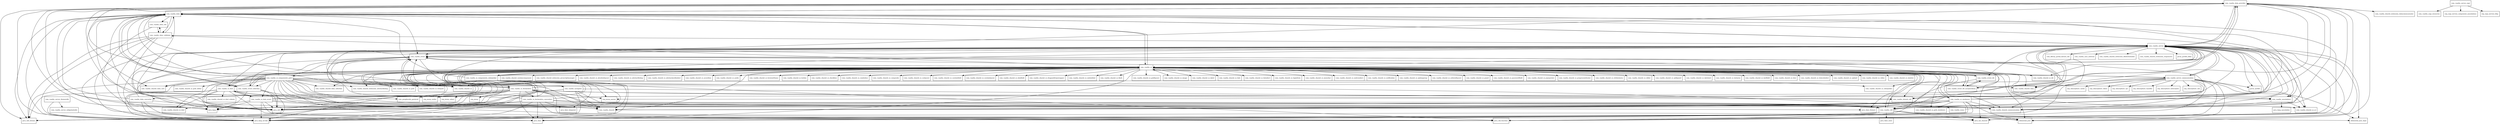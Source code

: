 digraph vaadin_server_8_4_0_alpha1_package_dependencies {
  node [shape = box, fontsize=10.0];
  com_vaadin_annotations -> com_vaadin_shared_communication;
  com_vaadin_annotations -> com_vaadin_shared_ui_ui;
  com_vaadin_annotations -> java_lang_annotation;
  com_vaadin_data -> com_googlecode_gentyref;
  com_vaadin_data -> com_vaadin_annotations;
  com_vaadin_data -> com_vaadin_data_provider;
  com_vaadin_data -> com_vaadin_data_util;
  com_vaadin_data -> com_vaadin_data_validator;
  com_vaadin_data -> com_vaadin_event;
  com_vaadin_data -> com_vaadin_event_selection;
  com_vaadin_data -> com_vaadin_server;
  com_vaadin_data -> com_vaadin_shared;
  com_vaadin_data -> com_vaadin_shared_ui;
  com_vaadin_data -> com_vaadin_shared_util;
  com_vaadin_data -> com_vaadin_ui;
  com_vaadin_data -> com_vaadin_util;
  com_vaadin_data -> java_lang;
  com_vaadin_data -> java_lang_invoke;
  com_vaadin_data -> java_util;
  com_vaadin_data -> java_util_function;
  com_vaadin_data -> java_util_stream;
  com_vaadin_data_converter -> com_vaadin_data;
  com_vaadin_data_converter -> com_vaadin_server;
  com_vaadin_data_converter -> java_lang_invoke;
  com_vaadin_data_converter -> java_time;
  com_vaadin_data_converter -> java_util;
  com_vaadin_data_provider -> com_vaadin_data;
  com_vaadin_data_provider -> com_vaadin_event;
  com_vaadin_data_provider -> com_vaadin_server;
  com_vaadin_data_provider -> com_vaadin_shared;
  com_vaadin_data_provider -> com_vaadin_shared_communication;
  com_vaadin_data_provider -> com_vaadin_shared_data;
  com_vaadin_data_provider -> com_vaadin_shared_data_sort;
  com_vaadin_data_provider -> com_vaadin_shared_extension_datacommunicator;
  com_vaadin_data_provider -> com_vaadin_ui;
  com_vaadin_data_provider -> elemental_json;
  com_vaadin_data_provider -> java_lang;
  com_vaadin_data_provider -> java_lang_invoke;
  com_vaadin_data_provider -> java_util;
  com_vaadin_data_provider -> java_util_function;
  com_vaadin_data_provider -> java_util_stream;
  com_vaadin_data_util -> com_vaadin_data_validator;
  com_vaadin_data_util -> java_lang;
  com_vaadin_data_validator -> com_vaadin_data;
  com_vaadin_data_validator -> com_vaadin_data_util;
  com_vaadin_data_validator -> com_vaadin_server;
  com_vaadin_data_validator -> java_lang_invoke;
  com_vaadin_data_validator -> java_time;
  com_vaadin_data_validator -> java_util;
  com_vaadin_data_validator -> java_util_function;
  com_vaadin_data_validator -> java_util_stream;
  com_vaadin_event -> com_vaadin_server;
  com_vaadin_event -> com_vaadin_shared;
  com_vaadin_event -> com_vaadin_shared_communication;
  com_vaadin_event -> com_vaadin_shared_ui;
  com_vaadin_event -> com_vaadin_ui;
  com_vaadin_event -> com_vaadin_util;
  com_vaadin_event -> java_lang;
  com_vaadin_event -> java_lang_invoke;
  com_vaadin_event -> java_util;
  com_vaadin_event_dd -> com_vaadin_event;
  com_vaadin_event_dd -> com_vaadin_event_dd_acceptcriteria;
  com_vaadin_event_dd -> com_vaadin_shared;
  com_vaadin_event_dd -> com_vaadin_ui;
  com_vaadin_event_dd_acceptcriteria -> com_vaadin_event;
  com_vaadin_event_dd_acceptcriteria -> com_vaadin_event_dd;
  com_vaadin_event_dd_acceptcriteria -> com_vaadin_server;
  com_vaadin_event_dd_acceptcriteria -> com_vaadin_ui;
  com_vaadin_event_selection -> com_vaadin_data;
  com_vaadin_event_selection -> com_vaadin_event;
  com_vaadin_event_selection -> com_vaadin_ui;
  com_vaadin_event_selection -> com_vaadin_util;
  com_vaadin_event_selection -> java_lang;
  com_vaadin_event_selection -> java_util;
  com_vaadin_event_selection -> java_util_stream;
  com_vaadin_icons -> com_vaadin_server;
  com_vaadin_navigator -> com_vaadin_server;
  com_vaadin_navigator -> com_vaadin_shared;
  com_vaadin_navigator -> com_vaadin_shared_util;
  com_vaadin_navigator -> com_vaadin_ui;
  com_vaadin_navigator -> com_vaadin_util;
  com_vaadin_navigator -> java_lang;
  com_vaadin_navigator -> java_lang_invoke;
  com_vaadin_navigator -> java_util;
  com_vaadin_server -> com_liferay_portal_kernel_util;
  com_vaadin_server -> com_vaadin_annotations;
  com_vaadin_server -> com_vaadin_data;
  com_vaadin_server -> com_vaadin_data_provider;
  com_vaadin_server -> com_vaadin_event;
  com_vaadin_server -> com_vaadin_event_dd;
  com_vaadin_server -> com_vaadin_event_dd_acceptcriteria;
  com_vaadin_server -> com_vaadin_sass_internal;
  com_vaadin_server -> com_vaadin_server_communication;
  com_vaadin_server -> com_vaadin_shared;
  com_vaadin_server -> com_vaadin_shared_communication;
  com_vaadin_server -> com_vaadin_shared_extension_filedownloader;
  com_vaadin_server -> com_vaadin_shared_extension_responsive;
  com_vaadin_server -> com_vaadin_shared_ui;
  com_vaadin_server -> com_vaadin_shared_ui_dd;
  com_vaadin_server -> com_vaadin_shared_ui_ui;
  com_vaadin_server -> com_vaadin_shared_util;
  com_vaadin_server -> com_vaadin_ui;
  com_vaadin_server -> com_vaadin_util;
  com_vaadin_server -> elemental_json;
  com_vaadin_server -> elemental_json_impl;
  com_vaadin_server -> java_lang;
  com_vaadin_server -> java_lang_invoke;
  com_vaadin_server -> java_nio_charset;
  com_vaadin_server -> java_util;
  com_vaadin_server -> java_util_function;
  com_vaadin_server -> javax_portlet;
  com_vaadin_server -> javax_portlet_filter;
  com_vaadin_server -> org_jsoup_nodes;
  com_vaadin_server -> org_jsoup_parser;
  com_vaadin_server_communication -> com_vaadin_server;
  com_vaadin_server_communication -> com_vaadin_shared;
  com_vaadin_server_communication -> com_vaadin_shared_communication;
  com_vaadin_server_communication -> com_vaadin_shared_data;
  com_vaadin_server_communication -> com_vaadin_shared_ui_ui;
  com_vaadin_server_communication -> com_vaadin_ui;
  com_vaadin_server_communication -> elemental_json;
  com_vaadin_server_communication -> elemental_json_impl;
  com_vaadin_server_communication -> java_lang_invoke;
  com_vaadin_server_communication -> java_nio_charset;
  com_vaadin_server_communication -> java_util_function;
  com_vaadin_server_communication -> javax_portlet;
  com_vaadin_server_communication -> org_atmosphere_cache;
  com_vaadin_server_communication -> org_atmosphere_client;
  com_vaadin_server_communication -> org_atmosphere_cpr;
  com_vaadin_server_communication -> org_atmosphere_handler;
  com_vaadin_server_communication -> org_atmosphere_interceptor;
  com_vaadin_server_communication -> org_atmosphere_util;
  com_vaadin_server_osgi -> com_vaadin_osgi_resources;
  com_vaadin_server_osgi -> org_osgi_service_component_annotations;
  com_vaadin_server_osgi -> org_osgi_service_http;
  com_vaadin_server_themeutils -> com_vaadin_server_widgetsetutils;
  com_vaadin_server_themeutils -> java_lang_invoke;
  com_vaadin_server_widgetsetutils -> java_lang_invoke;
  com_vaadin_ui -> com_googlecode_gentyref;
  com_vaadin_ui -> com_vaadin_annotations;
  com_vaadin_ui -> com_vaadin_data;
  com_vaadin_ui -> com_vaadin_data_provider;
  com_vaadin_ui -> com_vaadin_data_validator;
  com_vaadin_ui -> com_vaadin_event;
  com_vaadin_ui -> com_vaadin_event_dd;
  com_vaadin_ui -> com_vaadin_event_dd_acceptcriteria;
  com_vaadin_ui -> com_vaadin_event_selection;
  com_vaadin_ui -> com_vaadin_navigator;
  com_vaadin_ui -> com_vaadin_server;
  com_vaadin_ui -> com_vaadin_server_communication;
  com_vaadin_ui -> com_vaadin_shared;
  com_vaadin_ui -> com_vaadin_shared_communication;
  com_vaadin_ui -> com_vaadin_shared_customcomponent;
  com_vaadin_ui -> com_vaadin_shared_data;
  com_vaadin_ui -> com_vaadin_shared_data_selection;
  com_vaadin_ui -> com_vaadin_shared_data_sort;
  com_vaadin_ui -> com_vaadin_shared_extension_abstractlisting;
  com_vaadin_ui -> com_vaadin_shared_extension_javascriptmanager;
  com_vaadin_ui -> com_vaadin_shared_ui;
  com_vaadin_ui -> com_vaadin_shared_ui_absolutelayout;
  com_vaadin_ui -> com_vaadin_shared_ui_abstractlisting;
  com_vaadin_ui -> com_vaadin_shared_ui_abstractmultiselect;
  com_vaadin_ui -> com_vaadin_shared_ui_accordion;
  com_vaadin_ui -> com_vaadin_shared_ui_audio;
  com_vaadin_ui -> com_vaadin_shared_ui_browserframe;
  com_vaadin_ui -> com_vaadin_shared_ui_button;
  com_vaadin_ui -> com_vaadin_shared_ui_checkbox;
  com_vaadin_ui -> com_vaadin_shared_ui_colorpicker;
  com_vaadin_ui -> com_vaadin_shared_ui_combobox;
  com_vaadin_ui -> com_vaadin_shared_ui_composite;
  com_vaadin_ui -> com_vaadin_shared_ui_csslayout;
  com_vaadin_ui -> com_vaadin_shared_ui_customfield;
  com_vaadin_ui -> com_vaadin_shared_ui_customlayout;
  com_vaadin_ui -> com_vaadin_shared_ui_datefield;
  com_vaadin_ui -> com_vaadin_shared_ui_dd;
  com_vaadin_ui -> com_vaadin_shared_ui_draganddropwrapper;
  com_vaadin_ui -> com_vaadin_shared_ui_embedded;
  com_vaadin_ui -> com_vaadin_shared_ui_flash;
  com_vaadin_ui -> com_vaadin_shared_ui_grid;
  com_vaadin_ui -> com_vaadin_shared_ui_grid_renderers;
  com_vaadin_ui -> com_vaadin_shared_ui_gridlayout;
  com_vaadin_ui -> com_vaadin_shared_ui_image;
  com_vaadin_ui -> com_vaadin_shared_ui_label;
  com_vaadin_ui -> com_vaadin_shared_ui_link;
  com_vaadin_ui -> com_vaadin_shared_ui_listselect;
  com_vaadin_ui -> com_vaadin_shared_ui_loginform;
  com_vaadin_ui -> com_vaadin_shared_ui_menubar;
  com_vaadin_ui -> com_vaadin_shared_ui_nativeselect;
  com_vaadin_ui -> com_vaadin_shared_ui_notification;
  com_vaadin_ui -> com_vaadin_shared_ui_optiongroup;
  com_vaadin_ui -> com_vaadin_shared_ui_orderedlayout;
  com_vaadin_ui -> com_vaadin_shared_ui_panel;
  com_vaadin_ui -> com_vaadin_shared_ui_passwordfield;
  com_vaadin_ui -> com_vaadin_shared_ui_popupview;
  com_vaadin_ui -> com_vaadin_shared_ui_progressindicator;
  com_vaadin_ui -> com_vaadin_shared_ui_richtextarea;
  com_vaadin_ui -> com_vaadin_shared_ui_slider;
  com_vaadin_ui -> com_vaadin_shared_ui_splitpanel;
  com_vaadin_ui -> com_vaadin_shared_ui_tabsheet;
  com_vaadin_ui -> com_vaadin_shared_ui_textarea;
  com_vaadin_ui -> com_vaadin_shared_ui_textfield;
  com_vaadin_ui -> com_vaadin_shared_ui_tree;
  com_vaadin_ui -> com_vaadin_shared_ui_treegrid;
  com_vaadin_ui -> com_vaadin_shared_ui_twincolselect;
  com_vaadin_ui -> com_vaadin_shared_ui_ui;
  com_vaadin_ui -> com_vaadin_shared_ui_upload;
  com_vaadin_ui -> com_vaadin_shared_ui_video;
  com_vaadin_ui -> com_vaadin_shared_ui_window;
  com_vaadin_ui -> com_vaadin_shared_util;
  com_vaadin_ui -> com_vaadin_ui_components_colorpicker;
  com_vaadin_ui -> com_vaadin_ui_components_grid;
  com_vaadin_ui -> com_vaadin_ui_declarative;
  com_vaadin_ui -> com_vaadin_ui_dnd;
  com_vaadin_ui -> com_vaadin_ui_renderers;
  com_vaadin_ui -> com_vaadin_util;
  com_vaadin_ui -> elemental_json;
  com_vaadin_ui -> java_lang;
  com_vaadin_ui -> java_lang_invoke;
  com_vaadin_ui -> java_nio_charset;
  com_vaadin_ui -> java_time;
  com_vaadin_ui -> java_time_format;
  com_vaadin_ui -> java_time_temporal;
  com_vaadin_ui -> java_util;
  com_vaadin_ui -> java_util_function;
  com_vaadin_ui -> java_util_stream;
  com_vaadin_ui -> org_jsoup_nodes;
  com_vaadin_ui -> org_jsoup_parser;
  com_vaadin_ui -> org_jsoup_select;
  com_vaadin_ui_components_colorpicker -> com_vaadin_data;
  com_vaadin_ui_components_colorpicker -> com_vaadin_server;
  com_vaadin_ui_components_colorpicker -> com_vaadin_shared;
  com_vaadin_ui_components_colorpicker -> com_vaadin_shared_communication;
  com_vaadin_ui_components_colorpicker -> com_vaadin_shared_ui;
  com_vaadin_ui_components_colorpicker -> com_vaadin_shared_ui_colorpicker;
  com_vaadin_ui_components_colorpicker -> com_vaadin_ui;
  com_vaadin_ui_components_colorpicker -> java_lang_invoke;
  com_vaadin_ui_components_colorpicker -> java_util;
  com_vaadin_ui_components_colorpicker -> java_util_function;
  com_vaadin_ui_components_grid -> com_vaadin_data;
  com_vaadin_ui_components_grid -> com_vaadin_data_provider;
  com_vaadin_ui_components_grid -> com_vaadin_event;
  com_vaadin_ui_components_grid -> com_vaadin_event_selection;
  com_vaadin_ui_components_grid -> com_vaadin_server;
  com_vaadin_ui_components_grid -> com_vaadin_shared;
  com_vaadin_ui_components_grid -> com_vaadin_shared_communication;
  com_vaadin_ui_components_grid -> com_vaadin_shared_data;
  com_vaadin_ui_components_grid -> com_vaadin_shared_data_selection;
  com_vaadin_ui_components_grid -> com_vaadin_shared_data_sort;
  com_vaadin_ui_components_grid -> com_vaadin_shared_extension_abstractlisting;
  com_vaadin_ui_components_grid -> com_vaadin_shared_ui;
  com_vaadin_ui_components_grid -> com_vaadin_shared_ui_dnd;
  com_vaadin_ui_components_grid -> com_vaadin_shared_ui_grid;
  com_vaadin_ui_components_grid -> com_vaadin_shared_ui_grid_editor;
  com_vaadin_ui_components_grid -> com_vaadin_shared_ui_treegrid;
  com_vaadin_ui_components_grid -> com_vaadin_ui;
  com_vaadin_ui_components_grid -> com_vaadin_ui_declarative;
  com_vaadin_ui_components_grid -> com_vaadin_ui_dnd;
  com_vaadin_ui_components_grid -> com_vaadin_ui_dnd_event;
  com_vaadin_ui_components_grid -> com_vaadin_util;
  com_vaadin_ui_components_grid -> elemental_json;
  com_vaadin_ui_components_grid -> java_lang;
  com_vaadin_ui_components_grid -> java_lang_invoke;
  com_vaadin_ui_components_grid -> java_util;
  com_vaadin_ui_components_grid -> java_util_function;
  com_vaadin_ui_components_grid -> java_util_stream;
  com_vaadin_ui_components_grid -> org_jsoup_nodes;
  com_vaadin_ui_components_grid -> org_jsoup_select;
  com_vaadin_ui_declarative -> com_googlecode_gentyref;
  com_vaadin_ui_declarative -> com_vaadin_annotations;
  com_vaadin_ui_declarative -> com_vaadin_data;
  com_vaadin_ui_declarative -> com_vaadin_data_converter;
  com_vaadin_ui_declarative -> com_vaadin_event;
  com_vaadin_ui_declarative -> com_vaadin_server;
  com_vaadin_ui_declarative -> com_vaadin_shared;
  com_vaadin_ui_declarative -> com_vaadin_shared_util;
  com_vaadin_ui_declarative -> com_vaadin_ui;
  com_vaadin_ui_declarative -> com_vaadin_ui_declarative_converters;
  com_vaadin_ui_declarative -> com_vaadin_util;
  com_vaadin_ui_declarative -> java_lang;
  com_vaadin_ui_declarative -> java_lang_invoke;
  com_vaadin_ui_declarative -> java_nio_charset;
  com_vaadin_ui_declarative -> java_time;
  com_vaadin_ui_declarative -> org_jsoup;
  com_vaadin_ui_declarative -> org_jsoup_nodes;
  com_vaadin_ui_declarative -> org_jsoup_parser;
  com_vaadin_ui_declarative -> org_jsoup_select;
  com_vaadin_ui_declarative_converters -> com_vaadin_data;
  com_vaadin_ui_declarative_converters -> com_vaadin_event;
  com_vaadin_ui_declarative_converters -> com_vaadin_icons;
  com_vaadin_ui_declarative_converters -> com_vaadin_server;
  com_vaadin_ui_declarative_converters -> java_lang_invoke;
  com_vaadin_ui_declarative_converters -> java_time;
  com_vaadin_ui_declarative_converters -> java_time_format;
  com_vaadin_ui_declarative_converters -> java_time_temporal;
  com_vaadin_ui_declarative_converters -> java_util;
  com_vaadin_ui_declarative_converters -> java_util_function;
  com_vaadin_ui_declarative_converters -> java_util_stream;
  com_vaadin_ui_dnd -> com_vaadin_server;
  com_vaadin_ui_dnd -> com_vaadin_shared;
  com_vaadin_ui_dnd -> com_vaadin_shared_communication;
  com_vaadin_ui_dnd -> com_vaadin_shared_ui_dnd;
  com_vaadin_ui_dnd -> com_vaadin_shared_ui_dnd_criteria;
  com_vaadin_ui_dnd -> com_vaadin_ui;
  com_vaadin_ui_dnd -> com_vaadin_ui_dnd_event;
  com_vaadin_ui_dnd -> java_lang_invoke;
  com_vaadin_ui_dnd -> java_util;
  com_vaadin_ui_dnd -> java_util_function;
  com_vaadin_ui_dnd -> java_util_stream;
  com_vaadin_ui_dnd_event -> com_vaadin_event;
  com_vaadin_ui_dnd_event -> com_vaadin_shared;
  com_vaadin_ui_dnd_event -> com_vaadin_shared_ui_dnd;
  com_vaadin_ui_dnd_event -> com_vaadin_ui;
  com_vaadin_ui_dnd_event -> com_vaadin_ui_dnd;
  com_vaadin_ui_dnd_event -> com_vaadin_util;
  com_vaadin_ui_dnd_event -> java_lang;
  com_vaadin_ui_dnd_event -> java_lang_invoke;
  com_vaadin_ui_dnd_event -> java_util;
  com_vaadin_ui_dnd_event -> java_util_function;
  com_vaadin_ui_renderers -> com_vaadin_data_provider;
  com_vaadin_ui_renderers -> com_vaadin_event;
  com_vaadin_ui_renderers -> com_vaadin_server;
  com_vaadin_ui_renderers -> com_vaadin_shared;
  com_vaadin_ui_renderers -> com_vaadin_shared_communication;
  com_vaadin_ui_renderers -> com_vaadin_shared_ui_grid_renderers;
  com_vaadin_ui_renderers -> com_vaadin_ui;
  com_vaadin_ui_renderers -> com_vaadin_util;
  com_vaadin_ui_renderers -> elemental_json;
  com_vaadin_ui_renderers -> java_lang;
  com_vaadin_ui_renderers -> java_lang_invoke;
  com_vaadin_ui_renderers -> java_time;
  com_vaadin_ui_renderers -> java_time_format;
  com_vaadin_ui_renderers -> java_util;
  com_vaadin_util -> com_vaadin_server;
  com_vaadin_util -> com_vaadin_ui;
  com_vaadin_util -> elemental_json;
  com_vaadin_util -> elemental_json_impl;
  com_vaadin_util -> java_lang_invoke;
  com_vaadin_util -> java_nio_charset;
  com_vaadin_util -> java_time;
  com_vaadin_util -> java_time_zone;
  com_vaadin_util -> java_util_function;
  com_vaadin_util -> java_util_stream;
}
